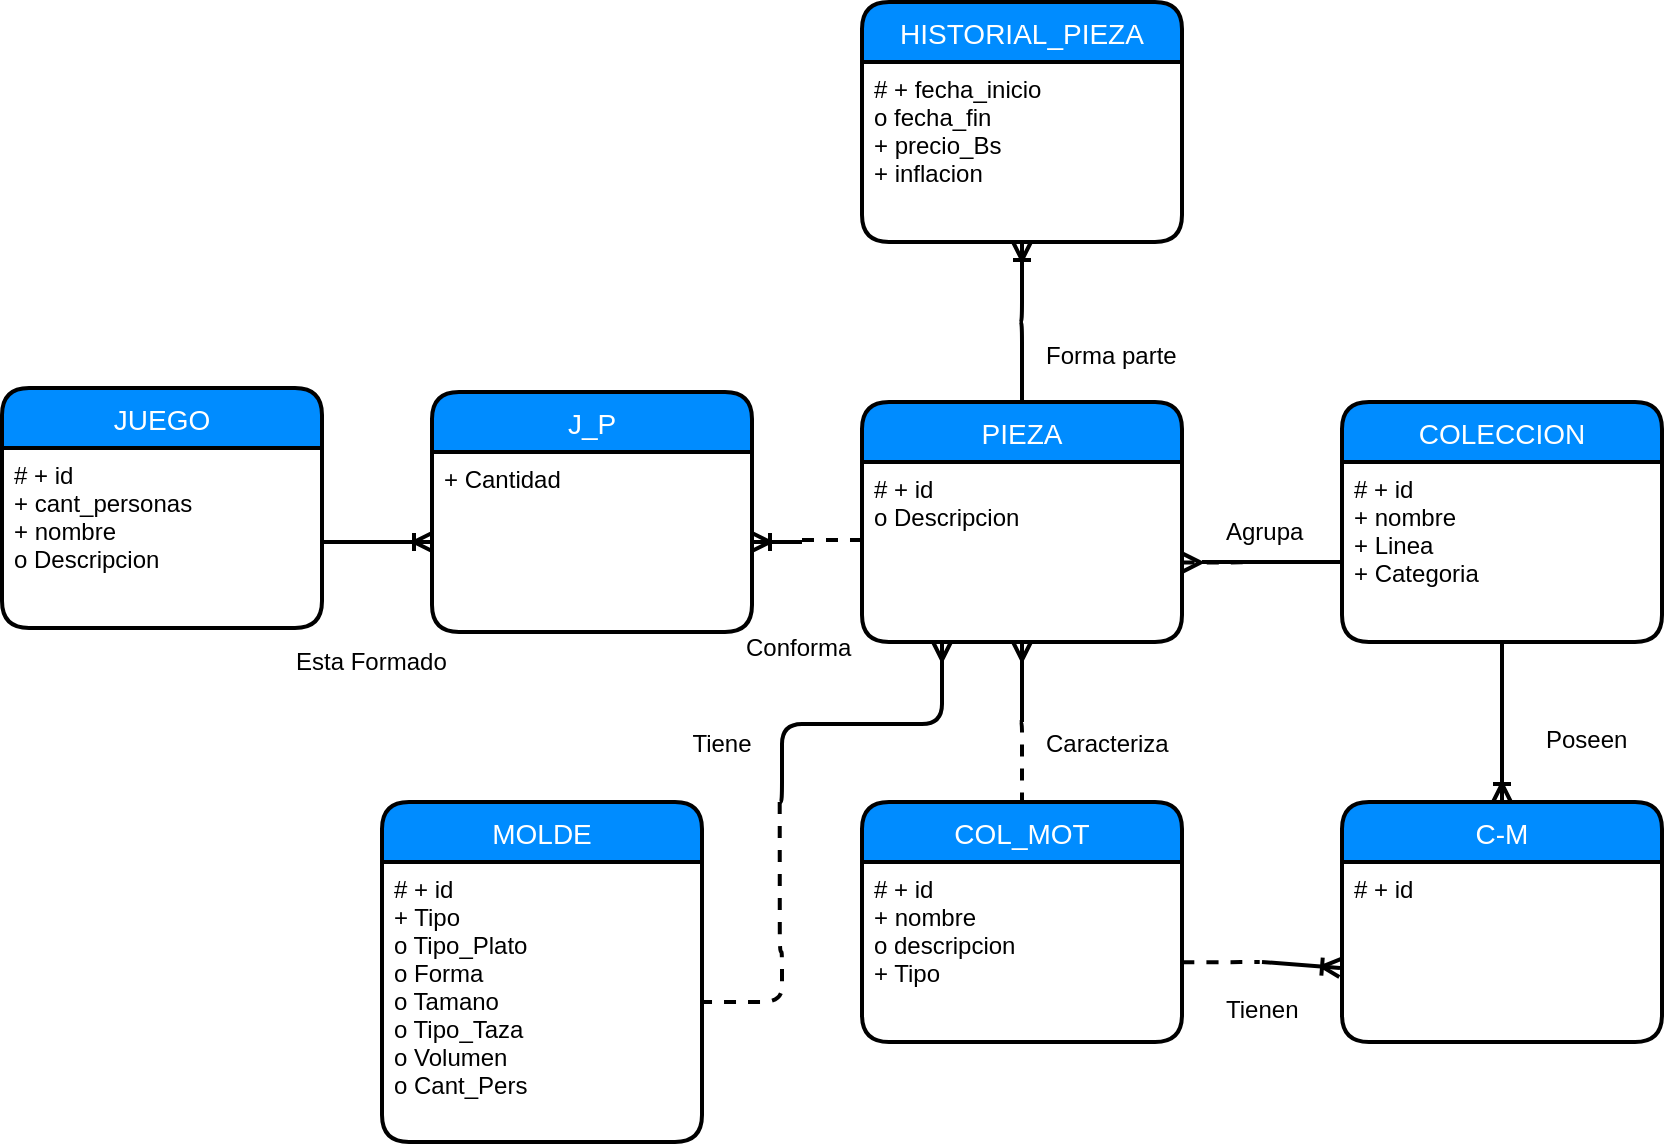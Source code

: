 <mxfile version="10.7.3" type="device"><diagram id="sLz5fMj5Eze1khn13H9y" name="Page-1"><mxGraphModel dx="-405" dy="112" grid="1" gridSize="10" guides="1" tooltips="1" connect="1" arrows="1" fold="1" page="1" pageScale="1" pageWidth="413" pageHeight="291" math="0" shadow="0"><root><mxCell id="0"/><mxCell id="1" parent="0"/><mxCell id="L-X_xxTkZnJ0ZcDQywWm-1" value="COLECCION" style="swimlane;childLayout=stackLayout;horizontal=1;startSize=30;horizontalStack=0;fillColor=#008cff;fontColor=#FFFFFF;rounded=1;fontSize=14;fontStyle=0;strokeWidth=2;resizeParent=0;resizeLast=1;shadow=0;dashed=0;align=center;" vertex="1" parent="1"><mxGeometry x="2000" y="760" width="160" height="120" as="geometry"/></mxCell><mxCell id="L-X_xxTkZnJ0ZcDQywWm-2" value="# + id&#10;+ nombre&#10;+ Linea&#10;+ Categoria&#10;" style="align=left;strokeColor=none;fillColor=none;spacingLeft=4;fontSize=12;verticalAlign=top;resizable=0;rotatable=0;part=1;" vertex="1" parent="L-X_xxTkZnJ0ZcDQywWm-1"><mxGeometry y="30" width="160" height="90" as="geometry"/></mxCell><mxCell id="L-X_xxTkZnJ0ZcDQywWm-3" value="PIEZA" style="swimlane;childLayout=stackLayout;horizontal=1;startSize=30;horizontalStack=0;fillColor=#008cff;fontColor=#FFFFFF;rounded=1;fontSize=14;fontStyle=0;strokeWidth=2;resizeParent=0;resizeLast=1;shadow=0;dashed=0;align=center;" vertex="1" parent="1"><mxGeometry x="1760" y="760" width="160" height="120" as="geometry"/></mxCell><mxCell id="L-X_xxTkZnJ0ZcDQywWm-4" value="# + id&#10;o Descripcion&#10;" style="align=left;strokeColor=none;fillColor=none;spacingLeft=4;fontSize=12;verticalAlign=top;resizable=0;rotatable=0;part=1;" vertex="1" parent="L-X_xxTkZnJ0ZcDQywWm-3"><mxGeometry y="30" width="160" height="90" as="geometry"/></mxCell><mxCell id="L-X_xxTkZnJ0ZcDQywWm-5" value="" style="edgeStyle=orthogonalEdgeStyle;fontSize=12;html=1;endArrow=none;startArrow=ERoneToMany;startFill=0;endFill=0;exitX=0.5;exitY=1;exitDx=0;exitDy=0;strokeWidth=2;" edge="1" parent="1" source="L-X_xxTkZnJ0ZcDQywWm-12"><mxGeometry width="100" height="100" relative="1" as="geometry"><mxPoint x="1760.5" y="719.667" as="sourcePoint"/><mxPoint x="1838.857" y="720" as="targetPoint"/><Array as="points"><mxPoint x="1840" y="720"/></Array></mxGeometry></mxCell><mxCell id="L-X_xxTkZnJ0ZcDQywWm-6" value="" style="edgeStyle=orthogonalEdgeStyle;fontSize=12;html=1;endArrow=none;startArrow=none;startFill=0;endFill=0;exitX=0.5;exitY=0;exitDx=0;exitDy=0;strokeWidth=2;" edge="1" parent="1" source="L-X_xxTkZnJ0ZcDQywWm-3"><mxGeometry width="100" height="100" relative="1" as="geometry"><mxPoint x="1760.5" y="719.667" as="sourcePoint"/><mxPoint x="1838.857" y="720" as="targetPoint"/><Array as="points"><mxPoint x="1840" y="720"/></Array></mxGeometry></mxCell><mxCell id="L-X_xxTkZnJ0ZcDQywWm-7" value="" style="edgeStyle=orthogonalEdgeStyle;fontSize=12;html=1;endArrow=none;startArrow=ERmany;startFill=0;endFill=0;exitX=0.5;exitY=1;exitDx=0;exitDy=0;strokeWidth=2;" edge="1" parent="1" source="L-X_xxTkZnJ0ZcDQywWm-4"><mxGeometry width="100" height="100" relative="1" as="geometry"><mxPoint x="1900" y="930.667" as="sourcePoint"/><mxPoint x="1840" y="920" as="targetPoint"/><Array as="points"/></mxGeometry></mxCell><mxCell id="L-X_xxTkZnJ0ZcDQywWm-8" value="" style="edgeStyle=orthogonalEdgeStyle;fontSize=12;html=1;endArrow=none;startArrow=none;dashed=1;startFill=0;endFill=0;entryX=0.5;entryY=0;entryDx=0;entryDy=0;strokeWidth=2;" edge="1" parent="1" target="L-X_xxTkZnJ0ZcDQywWm-13"><mxGeometry width="100" height="100" relative="1" as="geometry"><mxPoint x="1838.857" y="920" as="sourcePoint"/><mxPoint x="2009.667" y="929.667" as="targetPoint"/><Array as="points"><mxPoint x="1840" y="929"/><mxPoint x="1840" y="929"/></Array></mxGeometry></mxCell><mxCell id="L-X_xxTkZnJ0ZcDQywWm-9" value="" style="edgeStyle=orthogonalEdgeStyle;fontSize=12;html=1;endArrow=none;startArrow=none;startFill=0;endFill=0;entryX=0;entryY=0.556;entryDx=0;entryDy=0;entryPerimeter=0;strokeWidth=2;" edge="1" parent="1" target="L-X_xxTkZnJ0ZcDQywWm-2"><mxGeometry width="100" height="100" relative="1" as="geometry"><mxPoint x="1958.857" y="840" as="sourcePoint"/><mxPoint x="2060.5" y="919.667" as="targetPoint"/><Array as="points"><mxPoint x="1980" y="840"/><mxPoint x="1980" y="840"/></Array></mxGeometry></mxCell><mxCell id="L-X_xxTkZnJ0ZcDQywWm-10" value="" style="edgeStyle=orthogonalEdgeStyle;fontSize=12;html=1;endArrow=none;startArrow=ERmany;startFill=0;endFill=0;exitX=1.002;exitY=0.559;exitDx=0;exitDy=0;exitPerimeter=0;dashed=1;strokeWidth=2;" edge="1" parent="1" source="L-X_xxTkZnJ0ZcDQywWm-4"><mxGeometry width="100" height="100" relative="1" as="geometry"><mxPoint x="1930" y="850" as="sourcePoint"/><mxPoint x="1958.857" y="840" as="targetPoint"/><Array as="points"><mxPoint x="1940" y="840"/><mxPoint x="1940" y="840"/></Array></mxGeometry></mxCell><mxCell id="L-X_xxTkZnJ0ZcDQywWm-11" value="HISTORIAL_PIEZA" style="swimlane;childLayout=stackLayout;horizontal=1;startSize=30;horizontalStack=0;fillColor=#008cff;fontColor=#FFFFFF;rounded=1;fontSize=14;fontStyle=0;strokeWidth=2;resizeParent=0;resizeLast=1;shadow=0;dashed=0;align=center;" vertex="1" parent="1"><mxGeometry x="1760" y="560" width="160" height="120" as="geometry"/></mxCell><mxCell id="L-X_xxTkZnJ0ZcDQywWm-12" value="# + fecha_inicio&#10;o fecha_fin&#10;+ precio_Bs&#10;+ inflacion&#10;" style="align=left;strokeColor=none;fillColor=none;spacingLeft=4;fontSize=12;verticalAlign=top;resizable=0;rotatable=0;part=1;" vertex="1" parent="L-X_xxTkZnJ0ZcDQywWm-11"><mxGeometry y="30" width="160" height="90" as="geometry"/></mxCell><mxCell id="L-X_xxTkZnJ0ZcDQywWm-13" value="COL_MOT" style="swimlane;childLayout=stackLayout;horizontal=1;startSize=30;horizontalStack=0;fillColor=#008cff;fontColor=#FFFFFF;rounded=1;fontSize=14;fontStyle=0;strokeWidth=2;resizeParent=0;resizeLast=1;shadow=0;dashed=0;align=center;" vertex="1" parent="1"><mxGeometry x="1760" y="960" width="160" height="120" as="geometry"/></mxCell><mxCell id="L-X_xxTkZnJ0ZcDQywWm-14" value="# + id&#10;+ nombre&#10;o descripcion&#10;+ Tipo&#10;" style="align=left;strokeColor=none;fillColor=none;spacingLeft=4;fontSize=12;verticalAlign=top;resizable=0;rotatable=0;part=1;" vertex="1" parent="L-X_xxTkZnJ0ZcDQywWm-13"><mxGeometry y="30" width="160" height="90" as="geometry"/></mxCell><mxCell id="L-X_xxTkZnJ0ZcDQywWm-15" value="" style="edgeStyle=orthogonalEdgeStyle;fontSize=12;html=1;endArrow=none;startArrow=none;startFill=0;endFill=0;strokeWidth=2;exitX=1.001;exitY=0.557;exitDx=0;exitDy=0;exitPerimeter=0;dashed=1;" edge="1" parent="1" source="L-X_xxTkZnJ0ZcDQywWm-14"><mxGeometry width="100" height="100" relative="1" as="geometry"><mxPoint x="1920" y="1041" as="sourcePoint"/><mxPoint x="1958.857" y="1040.0" as="targetPoint"/><Array as="points"><mxPoint x="1940" y="1040"/><mxPoint x="1940" y="1040"/></Array></mxGeometry></mxCell><mxCell id="L-X_xxTkZnJ0ZcDQywWm-16" value="C-M" style="swimlane;childLayout=stackLayout;horizontal=1;startSize=30;horizontalStack=0;fillColor=#008cff;fontColor=#FFFFFF;rounded=1;fontSize=14;fontStyle=0;strokeWidth=2;resizeParent=0;resizeLast=1;shadow=0;dashed=0;align=center;" vertex="1" parent="1"><mxGeometry x="2000" y="960" width="160" height="120" as="geometry"/></mxCell><mxCell id="L-X_xxTkZnJ0ZcDQywWm-17" value="# + id" style="align=left;strokeColor=none;fillColor=none;spacingLeft=4;fontSize=12;verticalAlign=top;resizable=0;rotatable=0;part=1;" vertex="1" parent="L-X_xxTkZnJ0ZcDQywWm-16"><mxGeometry y="30" width="160" height="90" as="geometry"/></mxCell><mxCell id="L-X_xxTkZnJ0ZcDQywWm-18" value="Esta Formado" style="text;html=1;resizable=0;points=[];autosize=1;align=left;verticalAlign=top;spacingTop=-4;" vertex="1" parent="1"><mxGeometry x="1475" y="880" width="90" height="20" as="geometry"/></mxCell><mxCell id="L-X_xxTkZnJ0ZcDQywWm-19" value="Agrupa" style="text;html=1;resizable=0;points=[];autosize=1;align=left;verticalAlign=top;spacingTop=-4;" vertex="1" parent="1"><mxGeometry x="1940" y="815" width="50" height="20" as="geometry"/></mxCell><mxCell id="L-X_xxTkZnJ0ZcDQywWm-20" value="Tienen" style="text;html=1;resizable=0;points=[];autosize=1;align=left;verticalAlign=top;spacingTop=-4;" vertex="1" parent="1"><mxGeometry x="1940" y="1054" width="50" height="20" as="geometry"/></mxCell><mxCell id="L-X_xxTkZnJ0ZcDQywWm-21" value="Caracteriza" style="text;html=1;resizable=0;points=[];autosize=1;align=left;verticalAlign=top;spacingTop=-4;" vertex="1" parent="1"><mxGeometry x="1850" y="921" width="80" height="20" as="geometry"/></mxCell><mxCell id="L-X_xxTkZnJ0ZcDQywWm-22" value="Forma parte" style="text;html=1;resizable=0;points=[];autosize=1;align=left;verticalAlign=top;spacingTop=-4;" vertex="1" parent="1"><mxGeometry x="1850" y="727" width="80" height="20" as="geometry"/></mxCell><mxCell id="L-X_xxTkZnJ0ZcDQywWm-23" value="MOLDE" style="swimlane;childLayout=stackLayout;horizontal=1;startSize=30;horizontalStack=0;fillColor=#008cff;fontColor=#FFFFFF;rounded=1;fontSize=14;fontStyle=0;strokeWidth=2;resizeParent=0;resizeLast=1;shadow=0;dashed=0;align=center;" vertex="1" parent="1"><mxGeometry x="1520" y="960" width="160" height="170" as="geometry"/></mxCell><mxCell id="L-X_xxTkZnJ0ZcDQywWm-24" value="# + id&#10;+ Tipo&#10;o Tipo_Plato&#10;o Forma&#10;o Tamano&#10;o Tipo_Taza&#10;o Volumen&#10;o Cant_Pers&#10;&#10;" style="align=left;strokeColor=none;fillColor=none;spacingLeft=4;fontSize=12;verticalAlign=top;resizable=0;rotatable=0;part=1;" vertex="1" parent="L-X_xxTkZnJ0ZcDQywWm-23"><mxGeometry y="30" width="160" height="140" as="geometry"/></mxCell><mxCell id="L-X_xxTkZnJ0ZcDQywWm-25" value="" style="edgeStyle=orthogonalEdgeStyle;fontSize=12;html=1;endArrow=none;startArrow=none;dashed=1;startFill=0;endFill=0;entryX=1;entryY=0.5;entryDx=0;entryDy=0;strokeWidth=2;" edge="1" parent="1" target="L-X_xxTkZnJ0ZcDQywWm-24"><mxGeometry width="100" height="100" relative="1" as="geometry"><mxPoint x="1718.857" y="960.0" as="sourcePoint"/><mxPoint x="1720" y="1070" as="targetPoint"/><Array as="points"><mxPoint x="1720" y="1035"/></Array></mxGeometry></mxCell><mxCell id="L-X_xxTkZnJ0ZcDQywWm-26" value="" style="edgeStyle=orthogonalEdgeStyle;fontSize=12;html=1;endArrow=ERmany;startArrow=none;startFill=0;endFill=0;strokeWidth=2;entryX=0.25;entryY=1;entryDx=0;entryDy=0;" edge="1" parent="1" target="L-X_xxTkZnJ0ZcDQywWm-4"><mxGeometry width="100" height="100" relative="1" as="geometry"><mxPoint x="1718.857" y="960.0" as="sourcePoint"/><mxPoint x="1731" y="880" as="targetPoint"/><Array as="points"><mxPoint x="1720" y="921"/><mxPoint x="1800" y="921"/></Array></mxGeometry></mxCell><mxCell id="L-X_xxTkZnJ0ZcDQywWm-27" value="Tiene" style="text;html=1;strokeColor=none;fillColor=none;align=center;verticalAlign=middle;whiteSpace=wrap;rounded=0;" vertex="1" parent="1"><mxGeometry x="1670" y="921" width="40" height="20" as="geometry"/></mxCell><mxCell id="L-X_xxTkZnJ0ZcDQywWm-28" value="" style="endArrow=ERoneToMany;html=1;strokeWidth=2;endFill=0;" edge="1" parent="1"><mxGeometry width="50" height="50" relative="1" as="geometry"><mxPoint x="1960" y="1040.0" as="sourcePoint"/><mxPoint x="1999" y="1043" as="targetPoint"/></mxGeometry></mxCell><mxCell id="L-X_xxTkZnJ0ZcDQywWm-29" value="" style="endArrow=ERoneToMany;html=1;strokeWidth=2;endFill=0;exitX=0.5;exitY=1;exitDx=0;exitDy=0;" edge="1" parent="1" source="L-X_xxTkZnJ0ZcDQywWm-2" target="L-X_xxTkZnJ0ZcDQywWm-16"><mxGeometry width="50" height="50" relative="1" as="geometry"><mxPoint x="2070" y="910" as="sourcePoint"/><mxPoint x="2130" y="930" as="targetPoint"/></mxGeometry></mxCell><mxCell id="L-X_xxTkZnJ0ZcDQywWm-30" value="JUEGO" style="swimlane;childLayout=stackLayout;horizontal=1;startSize=30;horizontalStack=0;fillColor=#008cff;fontColor=#FFFFFF;rounded=1;fontSize=14;fontStyle=0;strokeWidth=2;resizeParent=0;resizeLast=1;shadow=0;dashed=0;align=center;" vertex="1" parent="1"><mxGeometry x="1330" y="753" width="160" height="120" as="geometry"/></mxCell><mxCell id="L-X_xxTkZnJ0ZcDQywWm-31" value="# + id&#10;+ cant_personas&#10;+ nombre&#10;o Descripcion&#10;" style="align=left;strokeColor=none;fillColor=none;spacingLeft=4;fontSize=12;verticalAlign=top;resizable=0;rotatable=0;part=1;" vertex="1" parent="L-X_xxTkZnJ0ZcDQywWm-30"><mxGeometry y="30" width="160" height="90" as="geometry"/></mxCell><mxCell id="L-X_xxTkZnJ0ZcDQywWm-32" value="J_P" style="swimlane;childLayout=stackLayout;horizontal=1;startSize=30;horizontalStack=0;fillColor=#008cff;fontColor=#FFFFFF;rounded=1;fontSize=14;fontStyle=0;strokeWidth=2;resizeParent=0;resizeLast=1;shadow=0;dashed=0;align=center;" vertex="1" parent="1"><mxGeometry x="1545" y="755" width="160" height="120" as="geometry"/></mxCell><mxCell id="L-X_xxTkZnJ0ZcDQywWm-33" value="+ Cantidad" style="align=left;strokeColor=none;fillColor=none;spacingLeft=4;fontSize=12;verticalAlign=top;resizable=0;rotatable=0;part=1;" vertex="1" parent="L-X_xxTkZnJ0ZcDQywWm-32"><mxGeometry y="30" width="160" height="90" as="geometry"/></mxCell><mxCell id="L-X_xxTkZnJ0ZcDQywWm-34" value="" style="endArrow=none;html=1;strokeWidth=2;startArrow=ERoneToMany;startFill=0;exitX=0;exitY=0.5;exitDx=0;exitDy=0;entryX=1;entryY=0.522;entryDx=0;entryDy=0;entryPerimeter=0;" edge="1" parent="1" source="L-X_xxTkZnJ0ZcDQywWm-33" target="L-X_xxTkZnJ0ZcDQywWm-31"><mxGeometry width="50" height="50" relative="1" as="geometry"><mxPoint x="1530" y="830" as="sourcePoint"/><mxPoint x="1500" y="830" as="targetPoint"/></mxGeometry></mxCell><mxCell id="L-X_xxTkZnJ0ZcDQywWm-35" value="" style="endArrow=none;dashed=1;html=1;strokeWidth=2;entryX=0;entryY=0.433;entryDx=0;entryDy=0;entryPerimeter=0;" edge="1" parent="1" target="L-X_xxTkZnJ0ZcDQywWm-4"><mxGeometry width="50" height="50" relative="1" as="geometry"><mxPoint x="1730" y="829" as="sourcePoint"/><mxPoint x="1750" y="830" as="targetPoint"/></mxGeometry></mxCell><mxCell id="L-X_xxTkZnJ0ZcDQywWm-36" value="" style="endArrow=none;html=1;strokeWidth=2;startArrow=ERoneToMany;startFill=0;exitX=1;exitY=0.5;exitDx=0;exitDy=0;" edge="1" parent="1" source="L-X_xxTkZnJ0ZcDQywWm-33"><mxGeometry width="50" height="50" relative="1" as="geometry"><mxPoint x="1710" y="850" as="sourcePoint"/><mxPoint x="1730" y="830" as="targetPoint"/></mxGeometry></mxCell><mxCell id="L-X_xxTkZnJ0ZcDQywWm-37" value="Poseen" style="text;html=1;resizable=0;points=[];autosize=1;align=left;verticalAlign=top;spacingTop=-4;" vertex="1" parent="1"><mxGeometry x="2100" y="919" width="60" height="20" as="geometry"/></mxCell><mxCell id="L-X_xxTkZnJ0ZcDQywWm-38" value="Conforma" style="text;html=1;resizable=0;points=[];autosize=1;align=left;verticalAlign=top;spacingTop=-4;" vertex="1" parent="1"><mxGeometry x="1700" y="873" width="70" height="20" as="geometry"/></mxCell><mxCell id="L-X_xxTkZnJ0ZcDQywWm-39" value="" style="endArrow=none;html=1;strokeWidth=2;" edge="1" parent="1"><mxGeometry width="50" height="50" relative="1" as="geometry"><mxPoint x="1930" y="840" as="sourcePoint"/><mxPoint x="1960" y="840" as="targetPoint"/></mxGeometry></mxCell></root></mxGraphModel></diagram></mxfile>